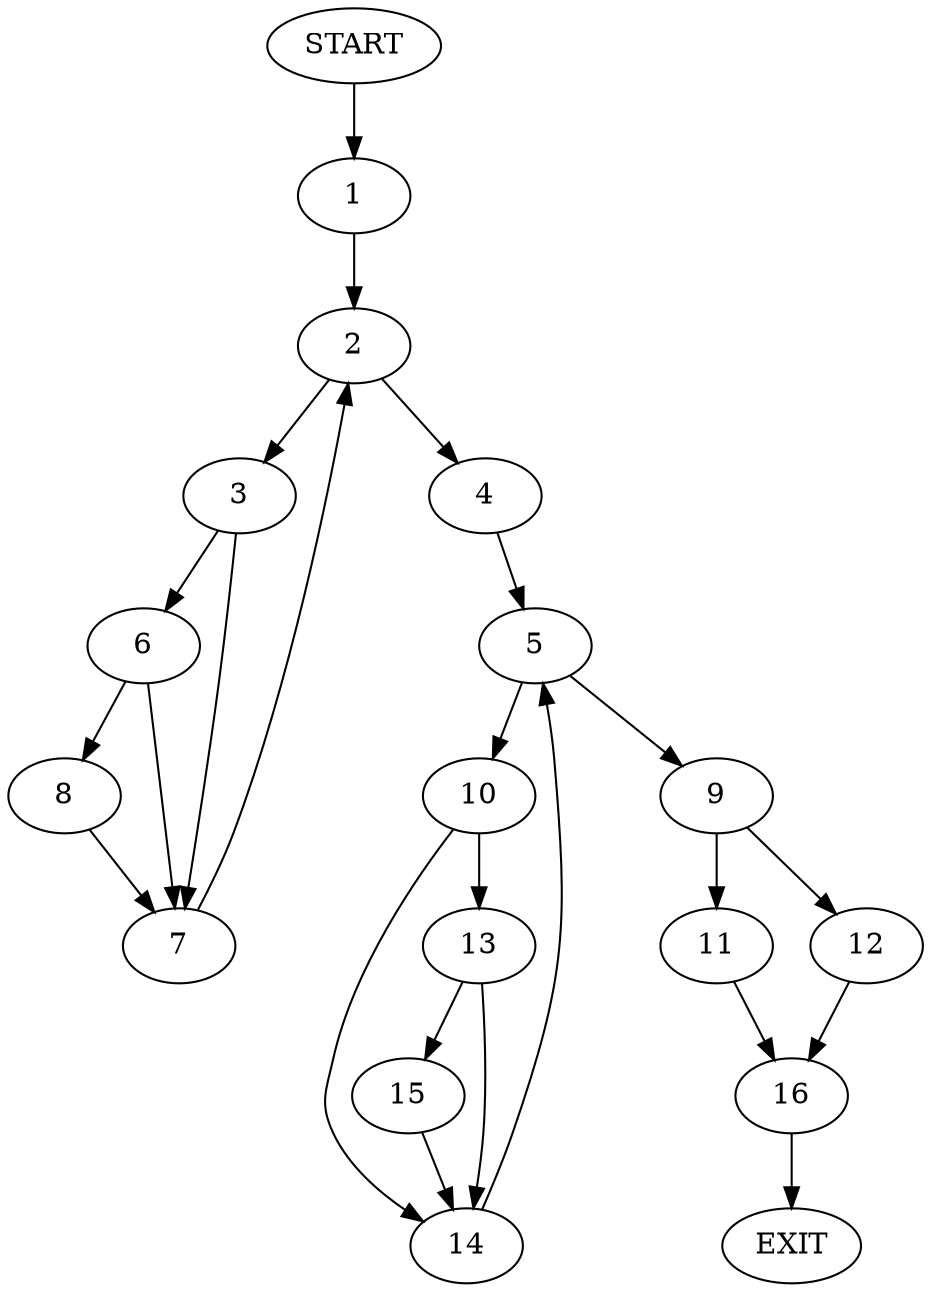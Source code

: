 digraph {
0 [label="START"]
17 [label="EXIT"]
0 -> 1
1 -> 2
2 -> 3
2 -> 4
4 -> 5
3 -> 6
3 -> 7
6 -> 8
6 -> 7
7 -> 2
8 -> 7
5 -> 9
5 -> 10
9 -> 11
9 -> 12
10 -> 13
10 -> 14
13 -> 14
13 -> 15
14 -> 5
15 -> 14
11 -> 16
12 -> 16
16 -> 17
}
